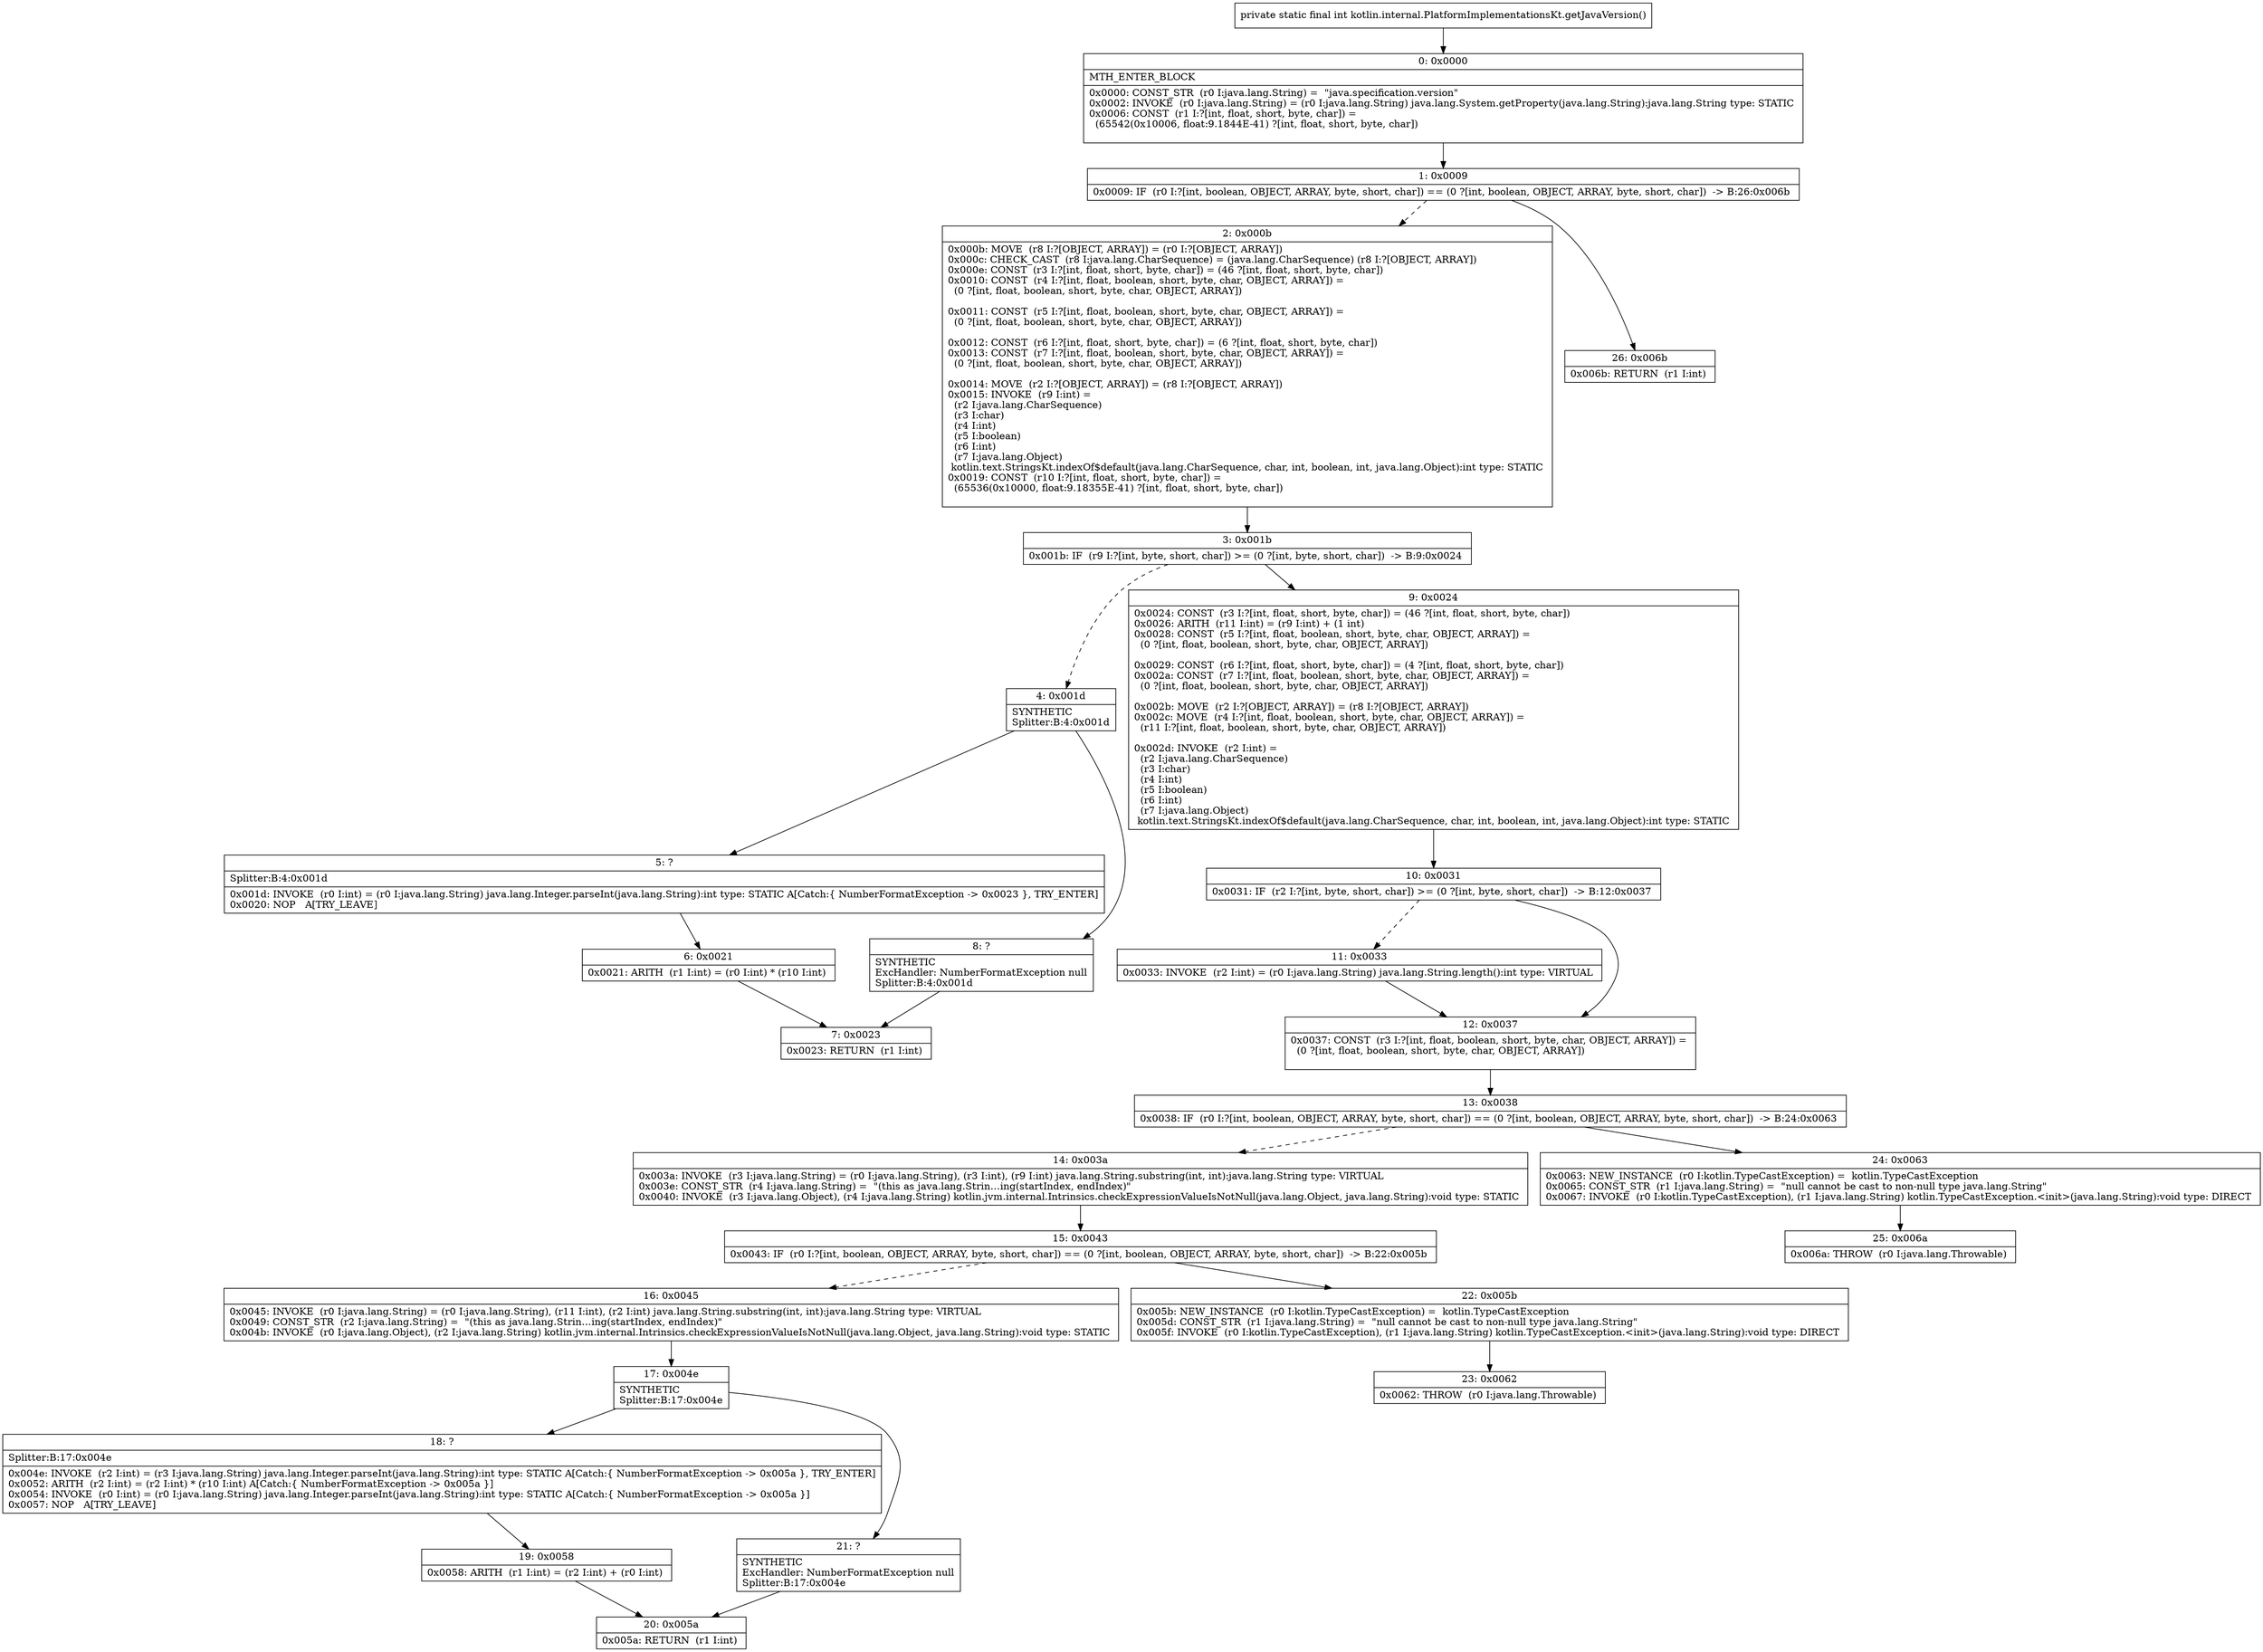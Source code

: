 digraph "CFG forkotlin.internal.PlatformImplementationsKt.getJavaVersion()I" {
Node_0 [shape=record,label="{0\:\ 0x0000|MTH_ENTER_BLOCK\l|0x0000: CONST_STR  (r0 I:java.lang.String) =  \"java.specification.version\" \l0x0002: INVOKE  (r0 I:java.lang.String) = (r0 I:java.lang.String) java.lang.System.getProperty(java.lang.String):java.lang.String type: STATIC \l0x0006: CONST  (r1 I:?[int, float, short, byte, char]) = \l  (65542(0x10006, float:9.1844E\-41) ?[int, float, short, byte, char])\l \l}"];
Node_1 [shape=record,label="{1\:\ 0x0009|0x0009: IF  (r0 I:?[int, boolean, OBJECT, ARRAY, byte, short, char]) == (0 ?[int, boolean, OBJECT, ARRAY, byte, short, char])  \-\> B:26:0x006b \l}"];
Node_2 [shape=record,label="{2\:\ 0x000b|0x000b: MOVE  (r8 I:?[OBJECT, ARRAY]) = (r0 I:?[OBJECT, ARRAY]) \l0x000c: CHECK_CAST  (r8 I:java.lang.CharSequence) = (java.lang.CharSequence) (r8 I:?[OBJECT, ARRAY]) \l0x000e: CONST  (r3 I:?[int, float, short, byte, char]) = (46 ?[int, float, short, byte, char]) \l0x0010: CONST  (r4 I:?[int, float, boolean, short, byte, char, OBJECT, ARRAY]) = \l  (0 ?[int, float, boolean, short, byte, char, OBJECT, ARRAY])\l \l0x0011: CONST  (r5 I:?[int, float, boolean, short, byte, char, OBJECT, ARRAY]) = \l  (0 ?[int, float, boolean, short, byte, char, OBJECT, ARRAY])\l \l0x0012: CONST  (r6 I:?[int, float, short, byte, char]) = (6 ?[int, float, short, byte, char]) \l0x0013: CONST  (r7 I:?[int, float, boolean, short, byte, char, OBJECT, ARRAY]) = \l  (0 ?[int, float, boolean, short, byte, char, OBJECT, ARRAY])\l \l0x0014: MOVE  (r2 I:?[OBJECT, ARRAY]) = (r8 I:?[OBJECT, ARRAY]) \l0x0015: INVOKE  (r9 I:int) = \l  (r2 I:java.lang.CharSequence)\l  (r3 I:char)\l  (r4 I:int)\l  (r5 I:boolean)\l  (r6 I:int)\l  (r7 I:java.lang.Object)\l kotlin.text.StringsKt.indexOf$default(java.lang.CharSequence, char, int, boolean, int, java.lang.Object):int type: STATIC \l0x0019: CONST  (r10 I:?[int, float, short, byte, char]) = \l  (65536(0x10000, float:9.18355E\-41) ?[int, float, short, byte, char])\l \l}"];
Node_3 [shape=record,label="{3\:\ 0x001b|0x001b: IF  (r9 I:?[int, byte, short, char]) \>= (0 ?[int, byte, short, char])  \-\> B:9:0x0024 \l}"];
Node_4 [shape=record,label="{4\:\ 0x001d|SYNTHETIC\lSplitter:B:4:0x001d\l}"];
Node_5 [shape=record,label="{5\:\ ?|Splitter:B:4:0x001d\l|0x001d: INVOKE  (r0 I:int) = (r0 I:java.lang.String) java.lang.Integer.parseInt(java.lang.String):int type: STATIC A[Catch:\{ NumberFormatException \-\> 0x0023 \}, TRY_ENTER]\l0x0020: NOP   A[TRY_LEAVE]\l}"];
Node_6 [shape=record,label="{6\:\ 0x0021|0x0021: ARITH  (r1 I:int) = (r0 I:int) * (r10 I:int) \l}"];
Node_7 [shape=record,label="{7\:\ 0x0023|0x0023: RETURN  (r1 I:int) \l}"];
Node_8 [shape=record,label="{8\:\ ?|SYNTHETIC\lExcHandler: NumberFormatException null\lSplitter:B:4:0x001d\l}"];
Node_9 [shape=record,label="{9\:\ 0x0024|0x0024: CONST  (r3 I:?[int, float, short, byte, char]) = (46 ?[int, float, short, byte, char]) \l0x0026: ARITH  (r11 I:int) = (r9 I:int) + (1 int) \l0x0028: CONST  (r5 I:?[int, float, boolean, short, byte, char, OBJECT, ARRAY]) = \l  (0 ?[int, float, boolean, short, byte, char, OBJECT, ARRAY])\l \l0x0029: CONST  (r6 I:?[int, float, short, byte, char]) = (4 ?[int, float, short, byte, char]) \l0x002a: CONST  (r7 I:?[int, float, boolean, short, byte, char, OBJECT, ARRAY]) = \l  (0 ?[int, float, boolean, short, byte, char, OBJECT, ARRAY])\l \l0x002b: MOVE  (r2 I:?[OBJECT, ARRAY]) = (r8 I:?[OBJECT, ARRAY]) \l0x002c: MOVE  (r4 I:?[int, float, boolean, short, byte, char, OBJECT, ARRAY]) = \l  (r11 I:?[int, float, boolean, short, byte, char, OBJECT, ARRAY])\l \l0x002d: INVOKE  (r2 I:int) = \l  (r2 I:java.lang.CharSequence)\l  (r3 I:char)\l  (r4 I:int)\l  (r5 I:boolean)\l  (r6 I:int)\l  (r7 I:java.lang.Object)\l kotlin.text.StringsKt.indexOf$default(java.lang.CharSequence, char, int, boolean, int, java.lang.Object):int type: STATIC \l}"];
Node_10 [shape=record,label="{10\:\ 0x0031|0x0031: IF  (r2 I:?[int, byte, short, char]) \>= (0 ?[int, byte, short, char])  \-\> B:12:0x0037 \l}"];
Node_11 [shape=record,label="{11\:\ 0x0033|0x0033: INVOKE  (r2 I:int) = (r0 I:java.lang.String) java.lang.String.length():int type: VIRTUAL \l}"];
Node_12 [shape=record,label="{12\:\ 0x0037|0x0037: CONST  (r3 I:?[int, float, boolean, short, byte, char, OBJECT, ARRAY]) = \l  (0 ?[int, float, boolean, short, byte, char, OBJECT, ARRAY])\l \l}"];
Node_13 [shape=record,label="{13\:\ 0x0038|0x0038: IF  (r0 I:?[int, boolean, OBJECT, ARRAY, byte, short, char]) == (0 ?[int, boolean, OBJECT, ARRAY, byte, short, char])  \-\> B:24:0x0063 \l}"];
Node_14 [shape=record,label="{14\:\ 0x003a|0x003a: INVOKE  (r3 I:java.lang.String) = (r0 I:java.lang.String), (r3 I:int), (r9 I:int) java.lang.String.substring(int, int):java.lang.String type: VIRTUAL \l0x003e: CONST_STR  (r4 I:java.lang.String) =  \"(this as java.lang.Strin…ing(startIndex, endIndex)\" \l0x0040: INVOKE  (r3 I:java.lang.Object), (r4 I:java.lang.String) kotlin.jvm.internal.Intrinsics.checkExpressionValueIsNotNull(java.lang.Object, java.lang.String):void type: STATIC \l}"];
Node_15 [shape=record,label="{15\:\ 0x0043|0x0043: IF  (r0 I:?[int, boolean, OBJECT, ARRAY, byte, short, char]) == (0 ?[int, boolean, OBJECT, ARRAY, byte, short, char])  \-\> B:22:0x005b \l}"];
Node_16 [shape=record,label="{16\:\ 0x0045|0x0045: INVOKE  (r0 I:java.lang.String) = (r0 I:java.lang.String), (r11 I:int), (r2 I:int) java.lang.String.substring(int, int):java.lang.String type: VIRTUAL \l0x0049: CONST_STR  (r2 I:java.lang.String) =  \"(this as java.lang.Strin…ing(startIndex, endIndex)\" \l0x004b: INVOKE  (r0 I:java.lang.Object), (r2 I:java.lang.String) kotlin.jvm.internal.Intrinsics.checkExpressionValueIsNotNull(java.lang.Object, java.lang.String):void type: STATIC \l}"];
Node_17 [shape=record,label="{17\:\ 0x004e|SYNTHETIC\lSplitter:B:17:0x004e\l}"];
Node_18 [shape=record,label="{18\:\ ?|Splitter:B:17:0x004e\l|0x004e: INVOKE  (r2 I:int) = (r3 I:java.lang.String) java.lang.Integer.parseInt(java.lang.String):int type: STATIC A[Catch:\{ NumberFormatException \-\> 0x005a \}, TRY_ENTER]\l0x0052: ARITH  (r2 I:int) = (r2 I:int) * (r10 I:int) A[Catch:\{ NumberFormatException \-\> 0x005a \}]\l0x0054: INVOKE  (r0 I:int) = (r0 I:java.lang.String) java.lang.Integer.parseInt(java.lang.String):int type: STATIC A[Catch:\{ NumberFormatException \-\> 0x005a \}]\l0x0057: NOP   A[TRY_LEAVE]\l}"];
Node_19 [shape=record,label="{19\:\ 0x0058|0x0058: ARITH  (r1 I:int) = (r2 I:int) + (r0 I:int) \l}"];
Node_20 [shape=record,label="{20\:\ 0x005a|0x005a: RETURN  (r1 I:int) \l}"];
Node_21 [shape=record,label="{21\:\ ?|SYNTHETIC\lExcHandler: NumberFormatException null\lSplitter:B:17:0x004e\l}"];
Node_22 [shape=record,label="{22\:\ 0x005b|0x005b: NEW_INSTANCE  (r0 I:kotlin.TypeCastException) =  kotlin.TypeCastException \l0x005d: CONST_STR  (r1 I:java.lang.String) =  \"null cannot be cast to non\-null type java.lang.String\" \l0x005f: INVOKE  (r0 I:kotlin.TypeCastException), (r1 I:java.lang.String) kotlin.TypeCastException.\<init\>(java.lang.String):void type: DIRECT \l}"];
Node_23 [shape=record,label="{23\:\ 0x0062|0x0062: THROW  (r0 I:java.lang.Throwable) \l}"];
Node_24 [shape=record,label="{24\:\ 0x0063|0x0063: NEW_INSTANCE  (r0 I:kotlin.TypeCastException) =  kotlin.TypeCastException \l0x0065: CONST_STR  (r1 I:java.lang.String) =  \"null cannot be cast to non\-null type java.lang.String\" \l0x0067: INVOKE  (r0 I:kotlin.TypeCastException), (r1 I:java.lang.String) kotlin.TypeCastException.\<init\>(java.lang.String):void type: DIRECT \l}"];
Node_25 [shape=record,label="{25\:\ 0x006a|0x006a: THROW  (r0 I:java.lang.Throwable) \l}"];
Node_26 [shape=record,label="{26\:\ 0x006b|0x006b: RETURN  (r1 I:int) \l}"];
MethodNode[shape=record,label="{private static final int kotlin.internal.PlatformImplementationsKt.getJavaVersion() }"];
MethodNode -> Node_0;
Node_0 -> Node_1;
Node_1 -> Node_2[style=dashed];
Node_1 -> Node_26;
Node_2 -> Node_3;
Node_3 -> Node_4[style=dashed];
Node_3 -> Node_9;
Node_4 -> Node_5;
Node_4 -> Node_8;
Node_5 -> Node_6;
Node_6 -> Node_7;
Node_8 -> Node_7;
Node_9 -> Node_10;
Node_10 -> Node_11[style=dashed];
Node_10 -> Node_12;
Node_11 -> Node_12;
Node_12 -> Node_13;
Node_13 -> Node_14[style=dashed];
Node_13 -> Node_24;
Node_14 -> Node_15;
Node_15 -> Node_16[style=dashed];
Node_15 -> Node_22;
Node_16 -> Node_17;
Node_17 -> Node_18;
Node_17 -> Node_21;
Node_18 -> Node_19;
Node_19 -> Node_20;
Node_21 -> Node_20;
Node_22 -> Node_23;
Node_24 -> Node_25;
}


